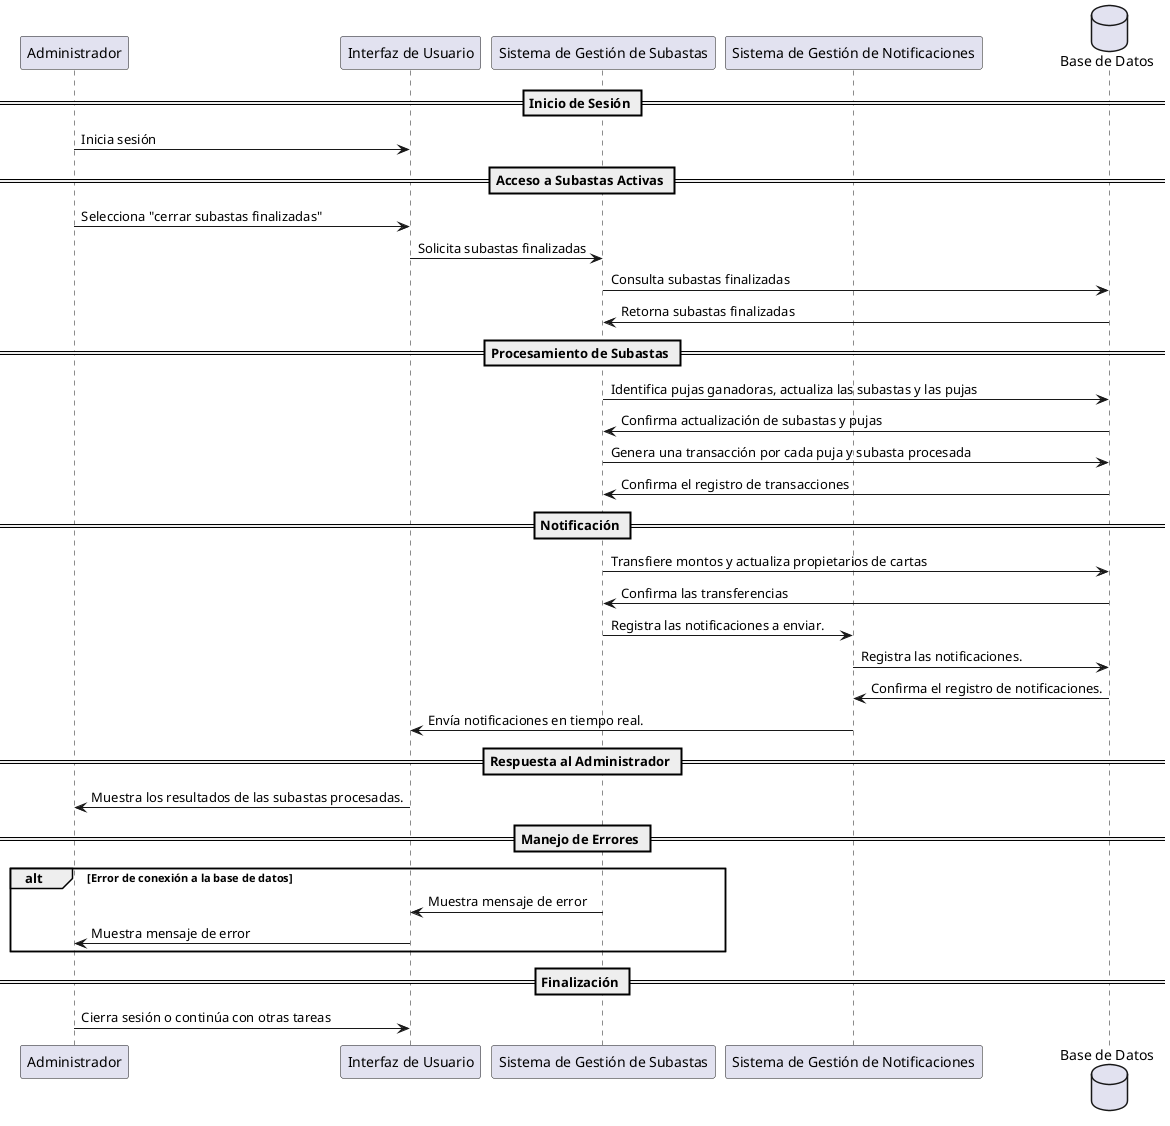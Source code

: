 @startuml
participant "Administrador" as Admin
participant "Interfaz de Usuario" as UI
participant "Sistema de Gestión de Subastas" as AuctionSystem
participant "Sistema de Gestión de Notificaciones" as NotificationSystem
database "Base de Datos" as DB

== Inicio de Sesión ==
Admin -> UI : Inicia sesión

== Acceso a Subastas Activas ==
Admin -> UI : Selecciona "cerrar subastas finalizadas"
UI -> AuctionSystem : Solicita subastas finalizadas
AuctionSystem -> DB : Consulta subastas finalizadas
DB -> AuctionSystem : Retorna subastas finalizadas

== Procesamiento de Subastas ==
AuctionSystem -> DB : Identifica pujas ganadoras, actualiza las subastas y las pujas
DB -> AuctionSystem : Confirma actualización de subastas y pujas
AuctionSystem -> DB : Genera una transacción por cada puja y subasta procesada
DB -> AuctionSystem : Confirma el registro de transacciones


== Notificación ==
AuctionSystem -> DB : Transfiere montos y actualiza propietarios de cartas
DB -> AuctionSystem : Confirma las transferencias
AuctionSystem -> NotificationSystem: Registra las notificaciones a enviar.
NotificationSystem -> DB: Registra las notificaciones.
DB -> NotificationSystem: Confirma el registro de notificaciones.
NotificationSystem -> UI : Envía notificaciones en tiempo real.

== Respuesta al Administrador ==
UI -> Admin : Muestra los resultados de las subastas procesadas.

== Manejo de Errores ==
alt Error de conexión a la base de datos
    AuctionSystem -> UI : Muestra mensaje de error
    UI -> Admin : Muestra mensaje de error
end

== Finalización ==
Admin -> UI : Cierra sesión o continúa con otras tareas
@enduml
